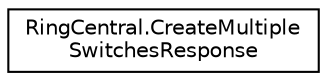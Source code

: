 digraph "Graphical Class Hierarchy"
{
 // LATEX_PDF_SIZE
  edge [fontname="Helvetica",fontsize="10",labelfontname="Helvetica",labelfontsize="10"];
  node [fontname="Helvetica",fontsize="10",shape=record];
  rankdir="LR";
  Node0 [label="RingCentral.CreateMultiple\lSwitchesResponse",height=0.2,width=0.4,color="black", fillcolor="white", style="filled",URL="$classRingCentral_1_1CreateMultipleSwitchesResponse.html",tooltip="Information on a task for multiple switches creation"];
}
